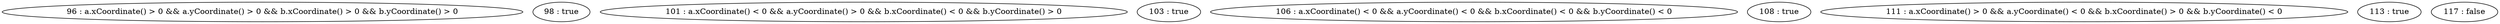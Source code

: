 digraph G {
"96 : a.xCoordinate() > 0 && a.yCoordinate() > 0 && b.xCoordinate() > 0 && b.yCoordinate() > 0"
"98 : true"
"101 : a.xCoordinate() < 0 && a.yCoordinate() > 0 && b.xCoordinate() < 0 && b.yCoordinate() > 0"
"103 : true"
"106 : a.xCoordinate() < 0 && a.yCoordinate() < 0 && b.xCoordinate() < 0 && b.yCoordinate() < 0"
"108 : true"
"111 : a.xCoordinate() > 0 && a.yCoordinate() < 0 && b.xCoordinate() > 0 && b.yCoordinate() < 0"
"113 : true"
"117 : false"
}